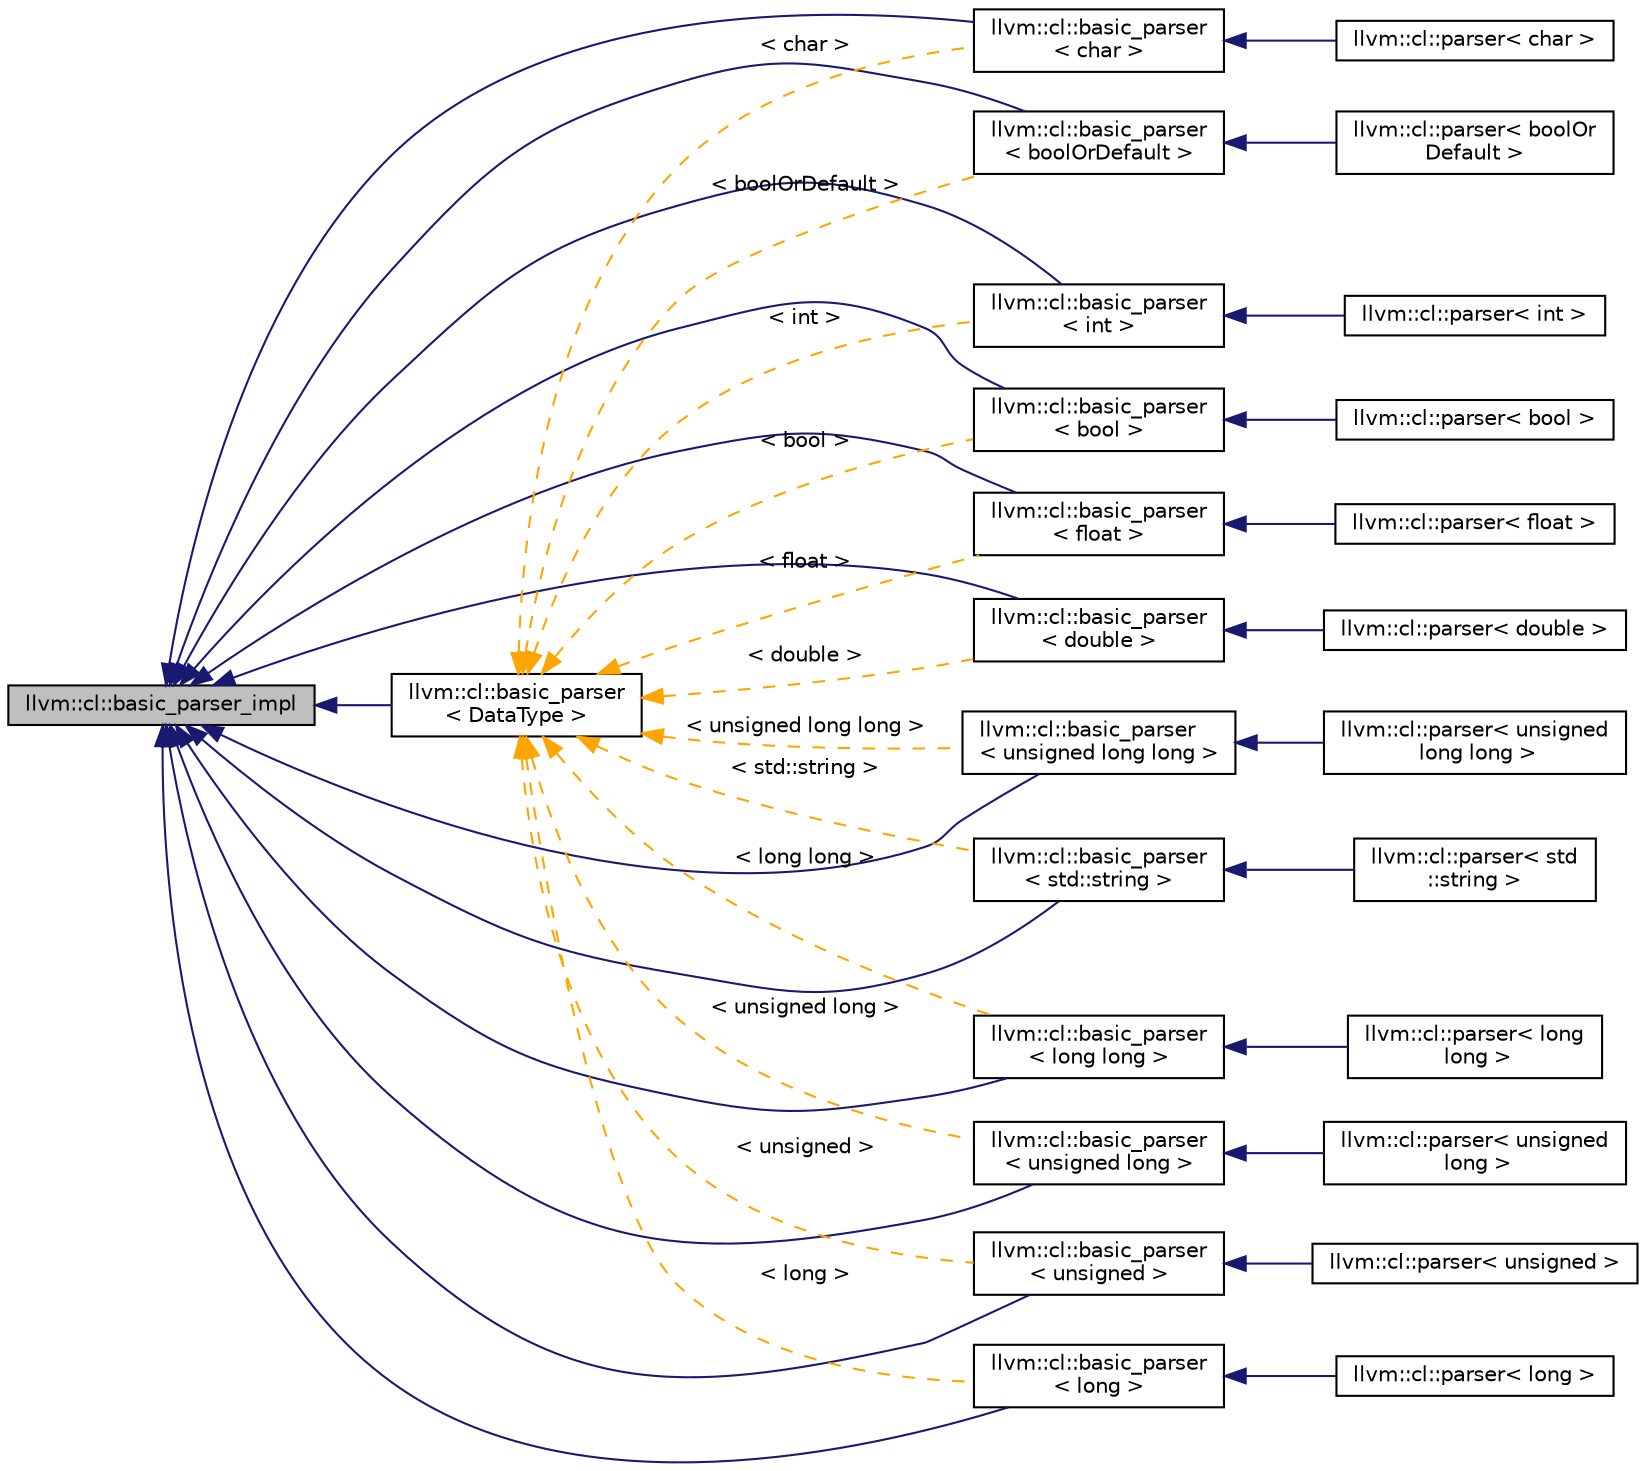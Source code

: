 digraph "llvm::cl::basic_parser_impl"
{
 // LATEX_PDF_SIZE
  bgcolor="transparent";
  edge [fontname="Helvetica",fontsize="10",labelfontname="Helvetica",labelfontsize="10"];
  node [fontname="Helvetica",fontsize="10",shape=record];
  rankdir="LR";
  Node1 [label="llvm::cl::basic_parser_impl",height=0.2,width=0.4,color="black", fillcolor="grey75", style="filled", fontcolor="black",tooltip=" "];
  Node1 -> Node2 [dir="back",color="midnightblue",fontsize="10",style="solid",fontname="Helvetica"];
  Node2 [label="llvm::cl::basic_parser\l\< bool \>",height=0.2,width=0.4,color="black",URL="$classllvm_1_1cl_1_1basic__parser.html",tooltip=" "];
  Node2 -> Node3 [dir="back",color="midnightblue",fontsize="10",style="solid",fontname="Helvetica"];
  Node3 [label="llvm::cl::parser\< bool \>",height=0.2,width=0.4,color="black",URL="$classllvm_1_1cl_1_1parser_3_01bool_01_4.html",tooltip=" "];
  Node1 -> Node4 [dir="back",color="midnightblue",fontsize="10",style="solid",fontname="Helvetica"];
  Node4 [label="llvm::cl::basic_parser\l\< boolOrDefault \>",height=0.2,width=0.4,color="black",URL="$classllvm_1_1cl_1_1basic__parser.html",tooltip=" "];
  Node4 -> Node5 [dir="back",color="midnightblue",fontsize="10",style="solid",fontname="Helvetica"];
  Node5 [label="llvm::cl::parser\< boolOr\lDefault \>",height=0.2,width=0.4,color="black",URL="$classllvm_1_1cl_1_1parser_3_01boolOrDefault_01_4.html",tooltip=" "];
  Node1 -> Node6 [dir="back",color="midnightblue",fontsize="10",style="solid",fontname="Helvetica"];
  Node6 [label="llvm::cl::basic_parser\l\< char \>",height=0.2,width=0.4,color="black",URL="$classllvm_1_1cl_1_1basic__parser.html",tooltip=" "];
  Node6 -> Node7 [dir="back",color="midnightblue",fontsize="10",style="solid",fontname="Helvetica"];
  Node7 [label="llvm::cl::parser\< char \>",height=0.2,width=0.4,color="black",URL="$classllvm_1_1cl_1_1parser_3_01char_01_4.html",tooltip=" "];
  Node1 -> Node8 [dir="back",color="midnightblue",fontsize="10",style="solid",fontname="Helvetica"];
  Node8 [label="llvm::cl::basic_parser\l\< double \>",height=0.2,width=0.4,color="black",URL="$classllvm_1_1cl_1_1basic__parser.html",tooltip=" "];
  Node8 -> Node9 [dir="back",color="midnightblue",fontsize="10",style="solid",fontname="Helvetica"];
  Node9 [label="llvm::cl::parser\< double \>",height=0.2,width=0.4,color="black",URL="$classllvm_1_1cl_1_1parser_3_01double_01_4.html",tooltip=" "];
  Node1 -> Node10 [dir="back",color="midnightblue",fontsize="10",style="solid",fontname="Helvetica"];
  Node10 [label="llvm::cl::basic_parser\l\< float \>",height=0.2,width=0.4,color="black",URL="$classllvm_1_1cl_1_1basic__parser.html",tooltip=" "];
  Node10 -> Node11 [dir="back",color="midnightblue",fontsize="10",style="solid",fontname="Helvetica"];
  Node11 [label="llvm::cl::parser\< float \>",height=0.2,width=0.4,color="black",URL="$classllvm_1_1cl_1_1parser_3_01float_01_4.html",tooltip=" "];
  Node1 -> Node12 [dir="back",color="midnightblue",fontsize="10",style="solid",fontname="Helvetica"];
  Node12 [label="llvm::cl::basic_parser\l\< int \>",height=0.2,width=0.4,color="black",URL="$classllvm_1_1cl_1_1basic__parser.html",tooltip=" "];
  Node12 -> Node13 [dir="back",color="midnightblue",fontsize="10",style="solid",fontname="Helvetica"];
  Node13 [label="llvm::cl::parser\< int \>",height=0.2,width=0.4,color="black",URL="$classllvm_1_1cl_1_1parser_3_01int_01_4.html",tooltip=" "];
  Node1 -> Node14 [dir="back",color="midnightblue",fontsize="10",style="solid",fontname="Helvetica"];
  Node14 [label="llvm::cl::basic_parser\l\< long \>",height=0.2,width=0.4,color="black",URL="$classllvm_1_1cl_1_1basic__parser.html",tooltip=" "];
  Node14 -> Node15 [dir="back",color="midnightblue",fontsize="10",style="solid",fontname="Helvetica"];
  Node15 [label="llvm::cl::parser\< long \>",height=0.2,width=0.4,color="black",URL="$classllvm_1_1cl_1_1parser_3_01long_01_4.html",tooltip=" "];
  Node1 -> Node16 [dir="back",color="midnightblue",fontsize="10",style="solid",fontname="Helvetica"];
  Node16 [label="llvm::cl::basic_parser\l\< long long \>",height=0.2,width=0.4,color="black",URL="$classllvm_1_1cl_1_1basic__parser.html",tooltip=" "];
  Node16 -> Node17 [dir="back",color="midnightblue",fontsize="10",style="solid",fontname="Helvetica"];
  Node17 [label="llvm::cl::parser\< long\l long \>",height=0.2,width=0.4,color="black",URL="$classllvm_1_1cl_1_1parser_3_01long_01long_01_4.html",tooltip=" "];
  Node1 -> Node18 [dir="back",color="midnightblue",fontsize="10",style="solid",fontname="Helvetica"];
  Node18 [label="llvm::cl::basic_parser\l\< std::string \>",height=0.2,width=0.4,color="black",URL="$classllvm_1_1cl_1_1basic__parser.html",tooltip=" "];
  Node18 -> Node19 [dir="back",color="midnightblue",fontsize="10",style="solid",fontname="Helvetica"];
  Node19 [label="llvm::cl::parser\< std\l::string \>",height=0.2,width=0.4,color="black",URL="$classllvm_1_1cl_1_1parser_3_01std_1_1string_01_4.html",tooltip=" "];
  Node1 -> Node20 [dir="back",color="midnightblue",fontsize="10",style="solid",fontname="Helvetica"];
  Node20 [label="llvm::cl::basic_parser\l\< unsigned \>",height=0.2,width=0.4,color="black",URL="$classllvm_1_1cl_1_1basic__parser.html",tooltip=" "];
  Node20 -> Node21 [dir="back",color="midnightblue",fontsize="10",style="solid",fontname="Helvetica"];
  Node21 [label="llvm::cl::parser\< unsigned \>",height=0.2,width=0.4,color="black",URL="$classllvm_1_1cl_1_1parser_3_01unsigned_01_4.html",tooltip=" "];
  Node1 -> Node22 [dir="back",color="midnightblue",fontsize="10",style="solid",fontname="Helvetica"];
  Node22 [label="llvm::cl::basic_parser\l\< unsigned long \>",height=0.2,width=0.4,color="black",URL="$classllvm_1_1cl_1_1basic__parser.html",tooltip=" "];
  Node22 -> Node23 [dir="back",color="midnightblue",fontsize="10",style="solid",fontname="Helvetica"];
  Node23 [label="llvm::cl::parser\< unsigned\l long \>",height=0.2,width=0.4,color="black",URL="$classllvm_1_1cl_1_1parser_3_01unsigned_01long_01_4.html",tooltip=" "];
  Node1 -> Node24 [dir="back",color="midnightblue",fontsize="10",style="solid",fontname="Helvetica"];
  Node24 [label="llvm::cl::basic_parser\l\< unsigned long long \>",height=0.2,width=0.4,color="black",URL="$classllvm_1_1cl_1_1basic__parser.html",tooltip=" "];
  Node24 -> Node25 [dir="back",color="midnightblue",fontsize="10",style="solid",fontname="Helvetica"];
  Node25 [label="llvm::cl::parser\< unsigned\l long long \>",height=0.2,width=0.4,color="black",URL="$classllvm_1_1cl_1_1parser_3_01unsigned_01long_01long_01_4.html",tooltip=" "];
  Node1 -> Node26 [dir="back",color="midnightblue",fontsize="10",style="solid",fontname="Helvetica"];
  Node26 [label="llvm::cl::basic_parser\l\< DataType \>",height=0.2,width=0.4,color="black",URL="$classllvm_1_1cl_1_1basic__parser.html",tooltip=" "];
  Node26 -> Node14 [dir="back",color="orange",fontsize="10",style="dashed",label=" \< long \>" ,fontname="Helvetica"];
  Node26 -> Node22 [dir="back",color="orange",fontsize="10",style="dashed",label=" \< unsigned long \>" ,fontname="Helvetica"];
  Node26 -> Node8 [dir="back",color="orange",fontsize="10",style="dashed",label=" \< double \>" ,fontname="Helvetica"];
  Node26 -> Node24 [dir="back",color="orange",fontsize="10",style="dashed",label=" \< unsigned long long \>" ,fontname="Helvetica"];
  Node26 -> Node18 [dir="back",color="orange",fontsize="10",style="dashed",label=" \< std::string \>" ,fontname="Helvetica"];
  Node26 -> Node10 [dir="back",color="orange",fontsize="10",style="dashed",label=" \< float \>" ,fontname="Helvetica"];
  Node26 -> Node4 [dir="back",color="orange",fontsize="10",style="dashed",label=" \< boolOrDefault \>" ,fontname="Helvetica"];
  Node26 -> Node12 [dir="back",color="orange",fontsize="10",style="dashed",label=" \< int \>" ,fontname="Helvetica"];
  Node26 -> Node16 [dir="back",color="orange",fontsize="10",style="dashed",label=" \< long long \>" ,fontname="Helvetica"];
  Node26 -> Node20 [dir="back",color="orange",fontsize="10",style="dashed",label=" \< unsigned \>" ,fontname="Helvetica"];
  Node26 -> Node6 [dir="back",color="orange",fontsize="10",style="dashed",label=" \< char \>" ,fontname="Helvetica"];
  Node26 -> Node2 [dir="back",color="orange",fontsize="10",style="dashed",label=" \< bool \>" ,fontname="Helvetica"];
}
